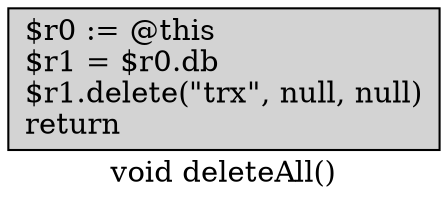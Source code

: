 digraph "void deleteAll()" {
    label="void deleteAll()";
    node [shape=box];
    "0" [style=filled,fillcolor=gray,style=filled,fillcolor=lightgray,label="$r0 := @this\l$r1 = $r0.db\l$r1.delete(\"trx\", null, null)\lreturn\l",];
}
